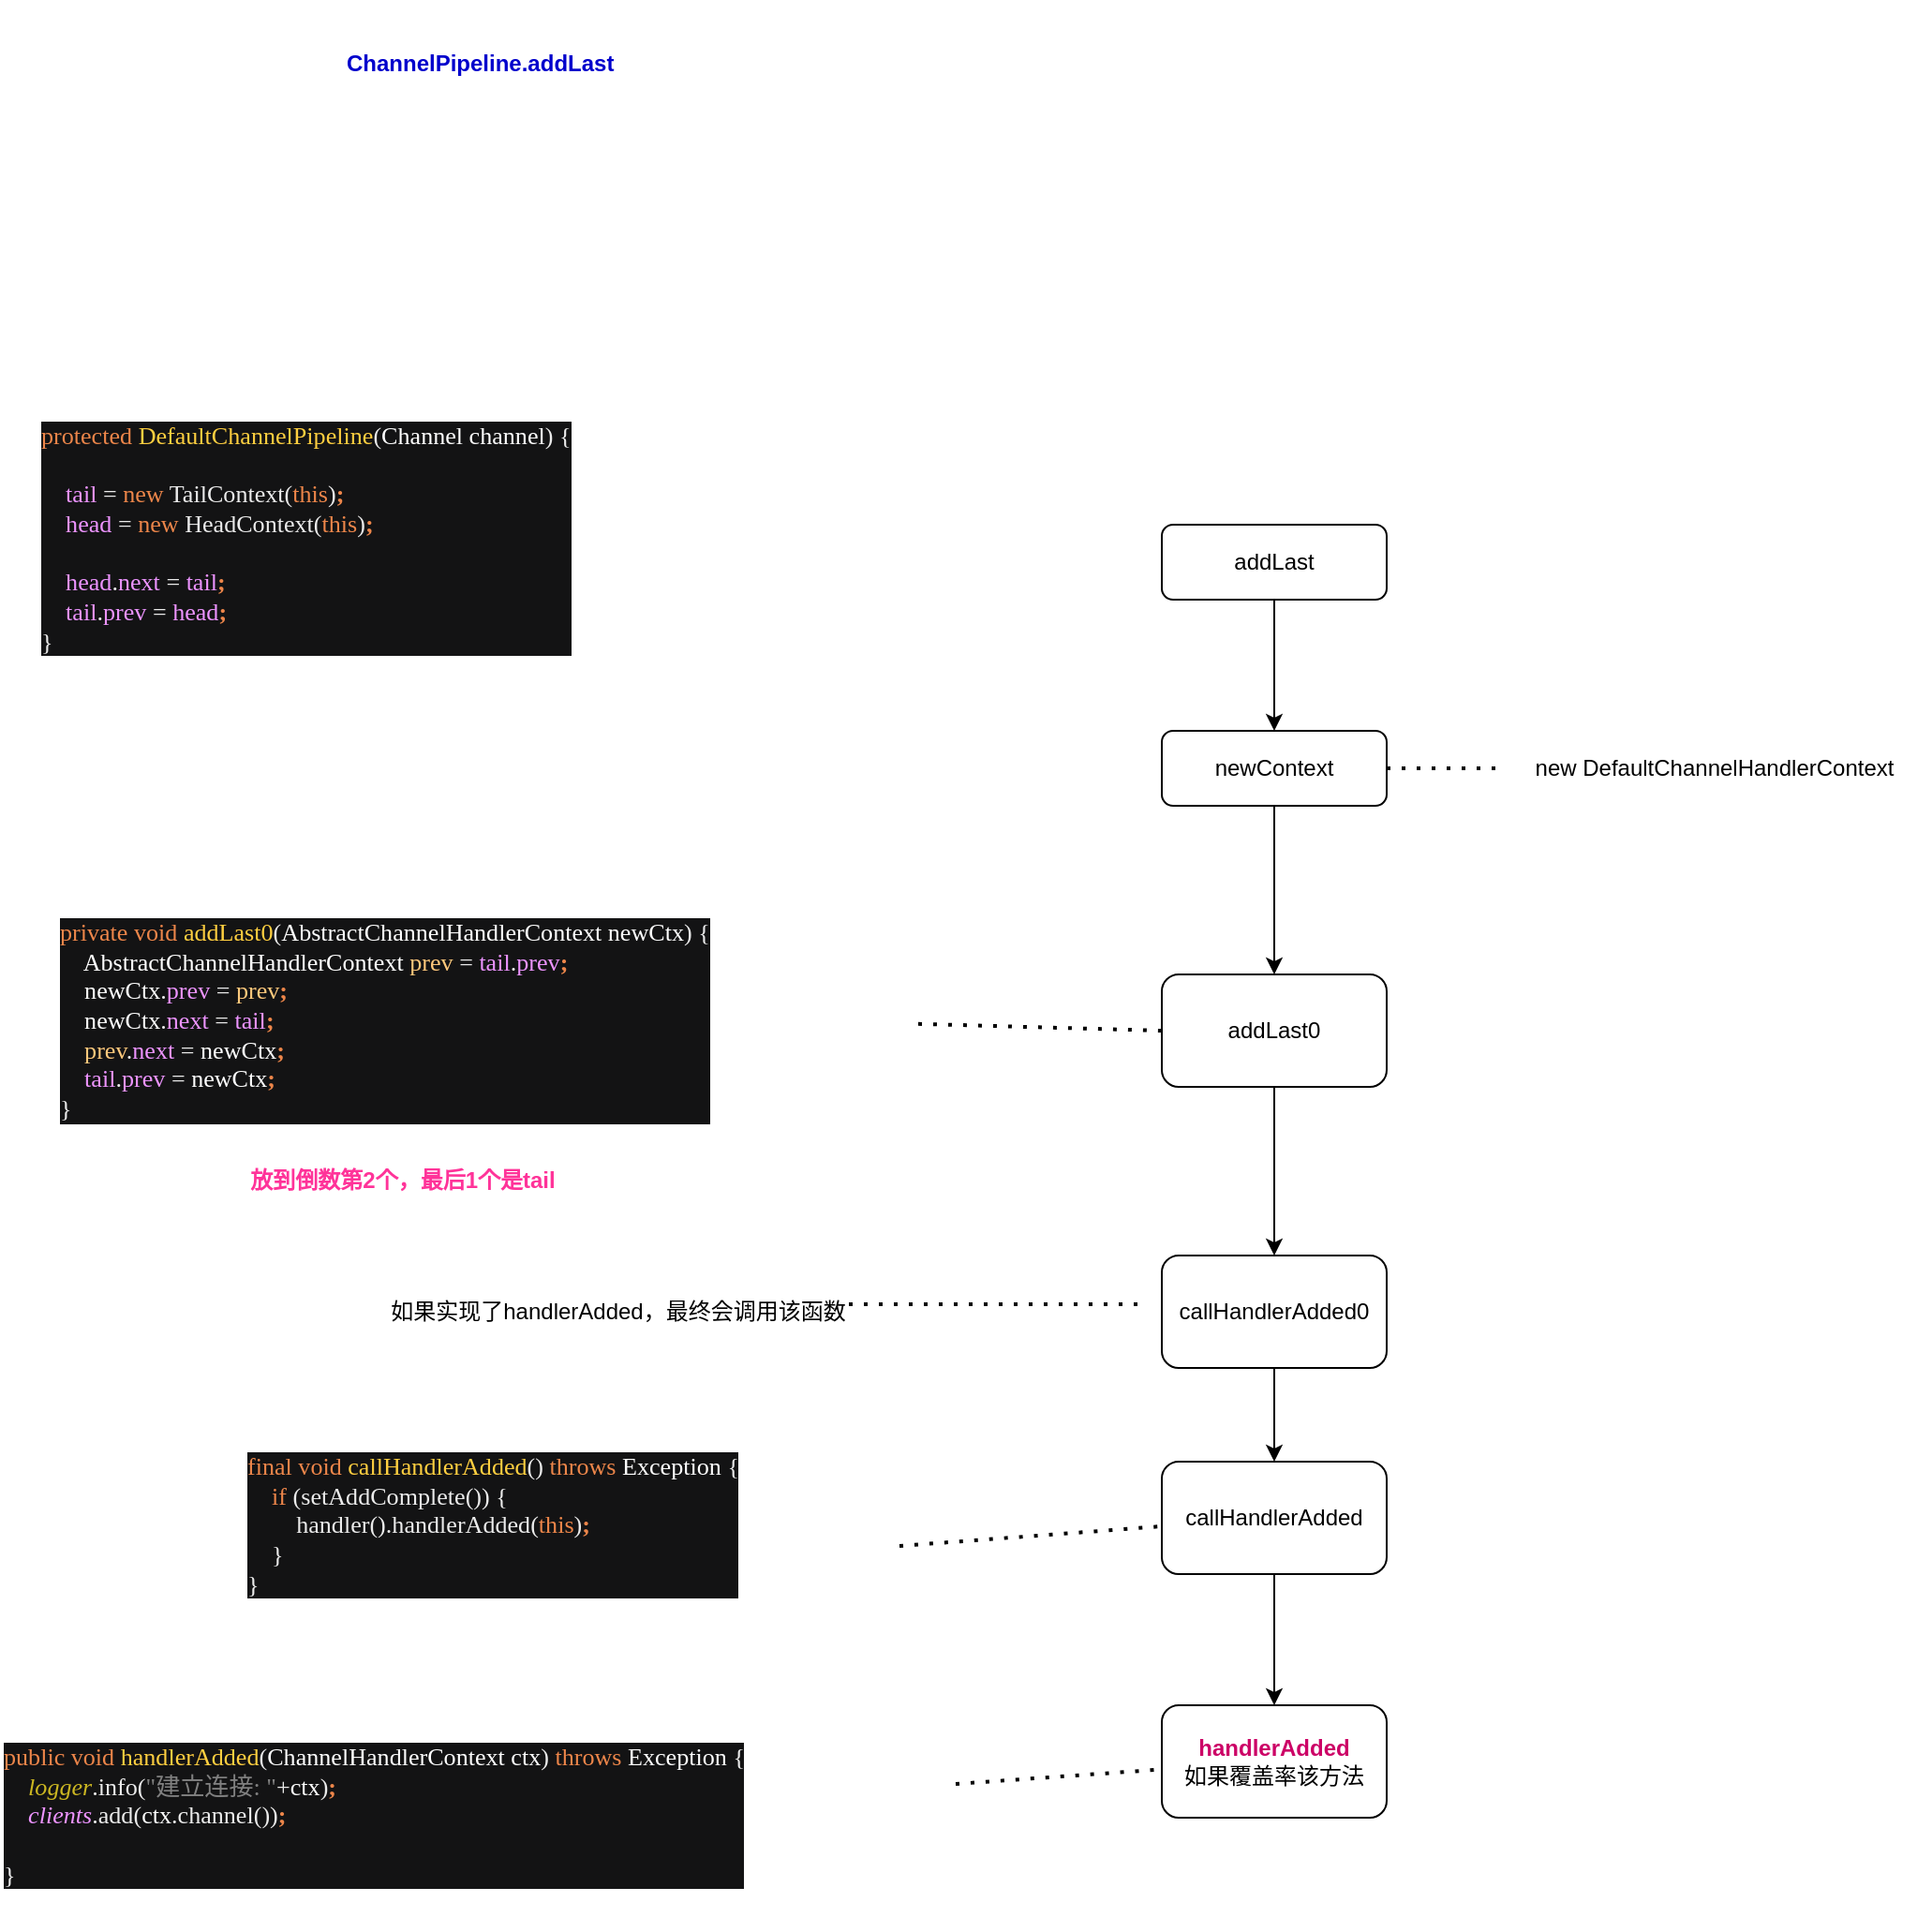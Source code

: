 <mxfile version="14.4.3" type="device" pages="3"><diagram id="C5RBs43oDa-KdzZeNtuy" name="ChannelPipeline.addLast"><mxGraphModel dx="2249" dy="1991" grid="1" gridSize="10" guides="1" tooltips="1" connect="1" arrows="1" fold="1" page="1" pageScale="1" pageWidth="827" pageHeight="1169" math="0" shadow="0"><root><mxCell id="WIyWlLk6GJQsqaUBKTNV-0"/><mxCell id="WIyWlLk6GJQsqaUBKTNV-1" parent="WIyWlLk6GJQsqaUBKTNV-0"/><mxCell id="WIyWlLk6GJQsqaUBKTNV-3" value="addLast" style="rounded=1;whiteSpace=wrap;html=1;fontSize=12;glass=0;strokeWidth=1;shadow=0;" parent="WIyWlLk6GJQsqaUBKTNV-1" vertex="1"><mxGeometry x="160" y="110" width="120" height="40" as="geometry"/></mxCell><mxCell id="vpoCqHFzYyOBt0QNi4qH-0" value="newContext" style="rounded=1;whiteSpace=wrap;html=1;fontSize=12;glass=0;strokeWidth=1;shadow=0;" vertex="1" parent="WIyWlLk6GJQsqaUBKTNV-1"><mxGeometry x="160" y="220" width="120" height="40" as="geometry"/></mxCell><mxCell id="vpoCqHFzYyOBt0QNi4qH-1" value="new DefaultChannelHandlerContext" style="text;html=1;strokeColor=none;fillColor=none;align=center;verticalAlign=middle;whiteSpace=wrap;rounded=0;" vertex="1" parent="WIyWlLk6GJQsqaUBKTNV-1"><mxGeometry x="340" y="235" width="230" height="10" as="geometry"/></mxCell><mxCell id="vpoCqHFzYyOBt0QNi4qH-2" value="" style="endArrow=none;dashed=1;html=1;dashPattern=1 3;strokeWidth=2;exitX=1;exitY=0.5;exitDx=0;exitDy=0;" edge="1" parent="WIyWlLk6GJQsqaUBKTNV-1" source="vpoCqHFzYyOBt0QNi4qH-0" target="vpoCqHFzYyOBt0QNi4qH-1"><mxGeometry width="50" height="50" relative="1" as="geometry"><mxPoint x="390" y="430" as="sourcePoint"/><mxPoint x="440" y="380" as="targetPoint"/></mxGeometry></mxCell><mxCell id="vpoCqHFzYyOBt0QNi4qH-3" value="" style="endArrow=classic;html=1;exitX=0.5;exitY=1;exitDx=0;exitDy=0;" edge="1" parent="WIyWlLk6GJQsqaUBKTNV-1" source="WIyWlLk6GJQsqaUBKTNV-3" target="vpoCqHFzYyOBt0QNi4qH-0"><mxGeometry width="50" height="50" relative="1" as="geometry"><mxPoint x="390" y="430" as="sourcePoint"/><mxPoint x="440" y="380" as="targetPoint"/></mxGeometry></mxCell><mxCell id="vpoCqHFzYyOBt0QNi4qH-4" value="addLast0" style="rounded=1;whiteSpace=wrap;html=1;" vertex="1" parent="WIyWlLk6GJQsqaUBKTNV-1"><mxGeometry x="160" y="350" width="120" height="60" as="geometry"/></mxCell><mxCell id="vpoCqHFzYyOBt0QNi4qH-5" value="" style="endArrow=classic;html=1;exitX=0.5;exitY=1;exitDx=0;exitDy=0;" edge="1" parent="WIyWlLk6GJQsqaUBKTNV-1" source="vpoCqHFzYyOBt0QNi4qH-0" target="vpoCqHFzYyOBt0QNi4qH-4"><mxGeometry width="50" height="50" relative="1" as="geometry"><mxPoint x="390" y="430" as="sourcePoint"/><mxPoint x="440" y="380" as="targetPoint"/></mxGeometry></mxCell><mxCell id="vpoCqHFzYyOBt0QNi4qH-6" value="&lt;pre style=&quot;background-color: #131314 ; color: #ebebeb ; font-family: &amp;quot;consolas&amp;quot; ; font-size: 9.8pt&quot;&gt;&lt;span style=&quot;color: #ed864a&quot;&gt;private void &lt;/span&gt;&lt;span style=&quot;color: #ffcf40&quot;&gt;addLast0&lt;/span&gt;(&lt;span style=&quot;color: #ffffff&quot;&gt;AbstractChannelHandlerContext newCtx&lt;/span&gt;) {&lt;br&gt;    &lt;span style=&quot;color: #ffffff&quot;&gt;AbstractChannelHandlerContext &lt;/span&gt;&lt;span style=&quot;color: #ffc97c&quot;&gt;prev &lt;/span&gt;= &lt;span style=&quot;color: #ed94ff&quot;&gt;tail&lt;/span&gt;.&lt;span style=&quot;color: #ed94ff&quot;&gt;prev&lt;/span&gt;&lt;span style=&quot;color: #ed864a ; font-weight: bold&quot;&gt;;&lt;br&gt;&lt;/span&gt;&lt;span style=&quot;color: #ed864a ; font-weight: bold&quot;&gt;    &lt;/span&gt;&lt;span style=&quot;color: #ffffff&quot;&gt;newCtx&lt;/span&gt;.&lt;span style=&quot;color: #ed94ff&quot;&gt;prev &lt;/span&gt;= &lt;span style=&quot;color: #ffc97c&quot;&gt;prev&lt;/span&gt;&lt;span style=&quot;color: #ed864a ; font-weight: bold&quot;&gt;;&lt;br&gt;&lt;/span&gt;&lt;span style=&quot;color: #ed864a ; font-weight: bold&quot;&gt;    &lt;/span&gt;&lt;span style=&quot;color: #ffffff&quot;&gt;newCtx&lt;/span&gt;.&lt;span style=&quot;color: #ed94ff&quot;&gt;next &lt;/span&gt;= &lt;span style=&quot;color: #ed94ff&quot;&gt;tail&lt;/span&gt;&lt;span style=&quot;color: #ed864a ; font-weight: bold&quot;&gt;;&lt;br&gt;&lt;/span&gt;&lt;span style=&quot;color: #ed864a ; font-weight: bold&quot;&gt;    &lt;/span&gt;&lt;span style=&quot;color: #ffc97c&quot;&gt;prev&lt;/span&gt;.&lt;span style=&quot;color: #ed94ff&quot;&gt;next &lt;/span&gt;= &lt;span style=&quot;color: #ffffff&quot;&gt;newCtx&lt;/span&gt;&lt;span style=&quot;color: #ed864a ; font-weight: bold&quot;&gt;;&lt;br&gt;&lt;/span&gt;&lt;span style=&quot;color: #ed864a ; font-weight: bold&quot;&gt;    &lt;/span&gt;&lt;span style=&quot;color: #ed94ff&quot;&gt;tail&lt;/span&gt;.&lt;span style=&quot;color: #ed94ff&quot;&gt;prev &lt;/span&gt;= &lt;span style=&quot;color: #ffffff&quot;&gt;newCtx&lt;/span&gt;&lt;span style=&quot;color: #ed864a ; font-weight: bold&quot;&gt;;&lt;br&gt;&lt;/span&gt;}&lt;/pre&gt;" style="text;whiteSpace=wrap;html=1;" vertex="1" parent="WIyWlLk6GJQsqaUBKTNV-1"><mxGeometry x="-430" y="300" width="460" height="140" as="geometry"/></mxCell><mxCell id="vpoCqHFzYyOBt0QNi4qH-7" value="" style="endArrow=none;dashed=1;html=1;dashPattern=1 3;strokeWidth=2;" edge="1" parent="WIyWlLk6GJQsqaUBKTNV-1" source="vpoCqHFzYyOBt0QNi4qH-6"><mxGeometry width="50" height="50" relative="1" as="geometry"><mxPoint x="150" y="430" as="sourcePoint"/><mxPoint x="160" y="380" as="targetPoint"/></mxGeometry></mxCell><mxCell id="vpoCqHFzYyOBt0QNi4qH-10" value="&lt;b&gt;&lt;font color=&quot;#ff3399&quot;&gt;放到倒数第2个，最后1个是tail&lt;/font&gt;&lt;/b&gt;" style="text;html=1;strokeColor=none;fillColor=none;align=center;verticalAlign=middle;whiteSpace=wrap;rounded=0;" vertex="1" parent="WIyWlLk6GJQsqaUBKTNV-1"><mxGeometry x="-420" y="440" width="350" height="40" as="geometry"/></mxCell><mxCell id="vpoCqHFzYyOBt0QNi4qH-11" value="&lt;pre style=&quot;background-color: #131314 ; color: #ebebeb ; font-family: &amp;#34;consolas&amp;#34; ; font-size: 9.8pt&quot;&gt;&lt;span style=&quot;color: #ed864a&quot;&gt;protected &lt;/span&gt;&lt;span style=&quot;color: #ffcf40&quot;&gt;DefaultChannelPipeline&lt;/span&gt;(&lt;span style=&quot;color: #ffffff&quot;&gt;Channel channel&lt;/span&gt;) {&lt;br&gt;    &lt;span style=&quot;color: #ed864a ; font-weight: bold&quot;&gt;&lt;br&gt;&lt;/span&gt;&lt;span style=&quot;color: #ed864a ; font-weight: bold&quot;&gt;    &lt;/span&gt;&lt;span style=&quot;color: #ed94ff&quot;&gt;tail &lt;/span&gt;= &lt;span style=&quot;color: #ed864a&quot;&gt;new &lt;/span&gt;TailContext(&lt;span style=&quot;color: #ed864a&quot;&gt;this&lt;/span&gt;)&lt;span style=&quot;color: #ed864a ; font-weight: bold&quot;&gt;;&lt;br&gt;&lt;/span&gt;&lt;span style=&quot;color: #ed864a ; font-weight: bold&quot;&gt;    &lt;/span&gt;&lt;span style=&quot;color: #ed94ff&quot;&gt;head &lt;/span&gt;= &lt;span style=&quot;color: #ed864a&quot;&gt;new &lt;/span&gt;HeadContext(&lt;span style=&quot;color: #ed864a&quot;&gt;this&lt;/span&gt;)&lt;span style=&quot;color: #ed864a ; font-weight: bold&quot;&gt;;&lt;br&gt;&lt;/span&gt;&lt;span style=&quot;color: #ed864a ; font-weight: bold&quot;&gt;&lt;br&gt;&lt;/span&gt;&lt;span style=&quot;color: #ed864a ; font-weight: bold&quot;&gt;    &lt;/span&gt;&lt;span style=&quot;color: #ed94ff&quot;&gt;head&lt;/span&gt;.&lt;span style=&quot;color: #ed94ff&quot;&gt;next &lt;/span&gt;= &lt;span style=&quot;color: #ed94ff&quot;&gt;tail&lt;/span&gt;&lt;span style=&quot;color: #ed864a ; font-weight: bold&quot;&gt;;&lt;br&gt;&lt;/span&gt;&lt;span style=&quot;color: #ed864a ; font-weight: bold&quot;&gt;    &lt;/span&gt;&lt;span style=&quot;color: #ed94ff&quot;&gt;tail&lt;/span&gt;.&lt;span style=&quot;color: #ed94ff&quot;&gt;prev &lt;/span&gt;= &lt;span style=&quot;color: #ed94ff&quot;&gt;head&lt;/span&gt;&lt;span style=&quot;color: #ed864a ; font-weight: bold&quot;&gt;;&lt;br&gt;&lt;/span&gt;}&lt;/pre&gt;" style="text;whiteSpace=wrap;html=1;" vertex="1" parent="WIyWlLk6GJQsqaUBKTNV-1"><mxGeometry x="-440" y="35" width="490" height="200" as="geometry"/></mxCell><mxCell id="vpoCqHFzYyOBt0QNi4qH-13" value="callHandlerAdded0" style="rounded=1;whiteSpace=wrap;html=1;" vertex="1" parent="WIyWlLk6GJQsqaUBKTNV-1"><mxGeometry x="160" y="500" width="120" height="60" as="geometry"/></mxCell><mxCell id="vpoCqHFzYyOBt0QNi4qH-14" value="" style="endArrow=classic;html=1;exitX=0.5;exitY=1;exitDx=0;exitDy=0;" edge="1" parent="WIyWlLk6GJQsqaUBKTNV-1" source="vpoCqHFzYyOBt0QNi4qH-4" target="vpoCqHFzYyOBt0QNi4qH-13"><mxGeometry width="50" height="50" relative="1" as="geometry"><mxPoint x="60" y="380" as="sourcePoint"/><mxPoint x="110" y="330" as="targetPoint"/></mxGeometry></mxCell><mxCell id="vpoCqHFzYyOBt0QNi4qH-15" value="callHandlerAdded" style="rounded=1;whiteSpace=wrap;html=1;" vertex="1" parent="WIyWlLk6GJQsqaUBKTNV-1"><mxGeometry x="160" y="610" width="120" height="60" as="geometry"/></mxCell><mxCell id="vpoCqHFzYyOBt0QNi4qH-16" value="" style="endArrow=classic;html=1;exitX=0.5;exitY=1;exitDx=0;exitDy=0;" edge="1" parent="WIyWlLk6GJQsqaUBKTNV-1" source="vpoCqHFzYyOBt0QNi4qH-13" target="vpoCqHFzYyOBt0QNi4qH-15"><mxGeometry width="50" height="50" relative="1" as="geometry"><mxPoint x="60" y="480" as="sourcePoint"/><mxPoint x="110" y="430" as="targetPoint"/></mxGeometry></mxCell><mxCell id="vpoCqHFzYyOBt0QNi4qH-19" value="如果实现了handlerAdded，最终会调用该函数" style="text;html=1;strokeColor=none;fillColor=none;align=center;verticalAlign=middle;whiteSpace=wrap;rounded=0;" vertex="1" parent="WIyWlLk6GJQsqaUBKTNV-1"><mxGeometry x="-280" y="525" width="300" height="10" as="geometry"/></mxCell><mxCell id="vpoCqHFzYyOBt0QNi4qH-20" value="" style="endArrow=none;dashed=1;html=1;dashPattern=1 3;strokeWidth=2;exitX=0.91;exitY=0.1;exitDx=0;exitDy=0;exitPerimeter=0;" edge="1" parent="WIyWlLk6GJQsqaUBKTNV-1" source="vpoCqHFzYyOBt0QNi4qH-19"><mxGeometry width="50" height="50" relative="1" as="geometry"><mxPoint x="60" y="460" as="sourcePoint"/><mxPoint x="150" y="526" as="targetPoint"/></mxGeometry></mxCell><mxCell id="vpoCqHFzYyOBt0QNi4qH-21" value="&lt;pre style=&quot;background-color: #131314 ; color: #ebebeb ; font-family: &amp;#34;consolas&amp;#34; ; font-size: 9.8pt&quot;&gt;&lt;span style=&quot;color: #ed864a&quot;&gt;final void &lt;/span&gt;&lt;span style=&quot;color: #ffcf40&quot;&gt;callHandlerAdded&lt;/span&gt;() &lt;span style=&quot;color: #ed864a&quot;&gt;throws &lt;/span&gt;&lt;span style=&quot;color: #ffffff&quot;&gt;Exception &lt;/span&gt;{&lt;span style=&quot;color: #808080&quot;&gt;&lt;br&gt;&lt;/span&gt;&lt;span style=&quot;color: #808080&quot;&gt;    &lt;/span&gt;&lt;span style=&quot;color: #ed864a&quot;&gt;if &lt;/span&gt;(setAddComplete()) {&lt;br&gt;        handler().handlerAdded(&lt;span style=&quot;color: #ed864a&quot;&gt;this&lt;/span&gt;)&lt;span style=&quot;color: #ed864a ; font-weight: bold&quot;&gt;;&lt;br&gt;&lt;/span&gt;&lt;span style=&quot;color: #ed864a ; font-weight: bold&quot;&gt;    &lt;/span&gt;}&lt;br&gt;}&lt;/pre&gt;" style="text;whiteSpace=wrap;html=1;" vertex="1" parent="WIyWlLk6GJQsqaUBKTNV-1"><mxGeometry x="-330" y="585" width="350" height="140" as="geometry"/></mxCell><mxCell id="vpoCqHFzYyOBt0QNi4qH-22" value="" style="endArrow=none;dashed=1;html=1;dashPattern=1 3;strokeWidth=2;exitX=1;exitY=0.5;exitDx=0;exitDy=0;" edge="1" parent="WIyWlLk6GJQsqaUBKTNV-1" source="vpoCqHFzYyOBt0QNi4qH-21" target="vpoCqHFzYyOBt0QNi4qH-15"><mxGeometry width="50" height="50" relative="1" as="geometry"><mxPoint x="60" y="560" as="sourcePoint"/><mxPoint x="110" y="510" as="targetPoint"/></mxGeometry></mxCell><mxCell id="vpoCqHFzYyOBt0QNi4qH-23" value="&lt;div&gt;&lt;b&gt;&lt;font color=&quot;#cc0066&quot;&gt;handlerAdded&lt;/font&gt;&lt;/b&gt;&lt;br&gt;&lt;/div&gt;&lt;div&gt;如果覆盖率该方法&lt;/div&gt;" style="rounded=1;whiteSpace=wrap;html=1;" vertex="1" parent="WIyWlLk6GJQsqaUBKTNV-1"><mxGeometry x="160" y="740" width="120" height="60" as="geometry"/></mxCell><mxCell id="vpoCqHFzYyOBt0QNi4qH-24" value="" style="endArrow=classic;html=1;exitX=0.5;exitY=1;exitDx=0;exitDy=0;" edge="1" parent="WIyWlLk6GJQsqaUBKTNV-1" source="vpoCqHFzYyOBt0QNi4qH-15" target="vpoCqHFzYyOBt0QNi4qH-23"><mxGeometry width="50" height="50" relative="1" as="geometry"><mxPoint x="60" y="550" as="sourcePoint"/><mxPoint x="110" y="500" as="targetPoint"/></mxGeometry></mxCell><mxCell id="vpoCqHFzYyOBt0QNi4qH-25" value="&lt;pre style=&quot;background-color: #131314 ; color: #ebebeb ; font-family: &amp;#34;consolas&amp;#34; ; font-size: 9.8pt&quot;&gt;&lt;span style=&quot;color: #ed864a&quot;&gt;public void &lt;/span&gt;&lt;span style=&quot;color: #ffcf40&quot;&gt;handlerAdded&lt;/span&gt;(&lt;span style=&quot;color: #ffffff&quot;&gt;ChannelHandlerContext ctx&lt;/span&gt;) &lt;span style=&quot;color: #ed864a&quot;&gt;throws &lt;/span&gt;&lt;span style=&quot;color: #ffffff&quot;&gt;Exception &lt;/span&gt;{&lt;br&gt;    &lt;span style=&quot;color: #ccb722 ; font-style: italic&quot;&gt;logger&lt;/span&gt;.info(&lt;span style=&quot;color: #808080&quot;&gt;&quot;&lt;/span&gt;&lt;span style=&quot;color: #808080 ; font-family: &amp;#34;arial unicode ms&amp;#34;&quot;&gt;建立连接&lt;/span&gt;&lt;span style=&quot;color: #808080&quot;&gt;: &quot;&lt;/span&gt;+&lt;span style=&quot;color: #ffffff&quot;&gt;ctx&lt;/span&gt;)&lt;span style=&quot;color: #ed864a ; font-weight: bold&quot;&gt;;&lt;br&gt;&lt;/span&gt;&lt;span style=&quot;color: #ed864a ; font-weight: bold&quot;&gt;    &lt;/span&gt;&lt;span style=&quot;color: #ed94ff ; font-style: italic&quot;&gt;clients&lt;/span&gt;.add(&lt;span style=&quot;color: #ffffff&quot;&gt;ctx&lt;/span&gt;.channel())&lt;span style=&quot;color: #ed864a ; font-weight: bold&quot;&gt;;&lt;/span&gt;&lt;span style=&quot;color: #ed864a ; font-weight: bold&quot;&gt;&lt;br&gt;&lt;/span&gt;&lt;span style=&quot;color: #ed864a ; font-weight: bold&quot;&gt;&lt;br&gt;&lt;/span&gt;}&lt;/pre&gt;" style="text;whiteSpace=wrap;html=1;" vertex="1" parent="WIyWlLk6GJQsqaUBKTNV-1"><mxGeometry x="-460" y="740" width="510" height="120" as="geometry"/></mxCell><mxCell id="vpoCqHFzYyOBt0QNi4qH-26" value="" style="endArrow=none;dashed=1;html=1;dashPattern=1 3;strokeWidth=2;" edge="1" parent="WIyWlLk6GJQsqaUBKTNV-1" source="vpoCqHFzYyOBt0QNi4qH-25" target="vpoCqHFzYyOBt0QNi4qH-23"><mxGeometry width="50" height="50" relative="1" as="geometry"><mxPoint x="60" y="750" as="sourcePoint"/><mxPoint x="110" y="700" as="targetPoint"/></mxGeometry></mxCell><mxCell id="lqnV_jAKd_Eu4BDCtmCD-0" value="&lt;h1&gt;&lt;font color=&quot;#0000cc&quot;&gt;&lt;span style=&quot;font-size: 12px&quot;&gt;ChannelPipeline.addLast&lt;/span&gt;&lt;br&gt;&lt;/font&gt;&lt;/h1&gt;&lt;p&gt;&lt;br&gt;&lt;/p&gt;" style="text;html=1;strokeColor=none;fillColor=none;spacing=5;spacingTop=-20;whiteSpace=wrap;overflow=hidden;rounded=0;" vertex="1" parent="WIyWlLk6GJQsqaUBKTNV-1"><mxGeometry x="-280" y="-160" width="190" height="50" as="geometry"/></mxCell></root></mxGraphModel></diagram><diagram id="6NzoD5ajT9s_8xfwR41D" name="初始化DefaultChannelPipeline"><mxGraphModel dx="2249" dy="822" grid="1" gridSize="10" guides="1" tooltips="1" connect="1" arrows="1" fold="1" page="1" pageScale="1" pageWidth="827" pageHeight="1169" math="0" shadow="0"><root><mxCell id="LTBo_agB4TnFtYoa6knl-0"/><mxCell id="LTBo_agB4TnFtYoa6knl-1" parent="LTBo_agB4TnFtYoa6knl-0"/><mxCell id="kbPdmUgadNhN1YX2V1B9-0" value="&lt;h1&gt;初始化ChannelPipeline&lt;/h1&gt;" style="text;html=1;strokeColor=none;fillColor=none;spacing=5;spacingTop=-20;whiteSpace=wrap;overflow=hidden;rounded=0;" vertex="1" parent="LTBo_agB4TnFtYoa6knl-1"><mxGeometry x="114" y="160" width="300" height="50" as="geometry"/></mxCell><mxCell id="kbPdmUgadNhN1YX2V1B9-1" value="&lt;pre style=&quot;background-color: #131314 ; color: #ebebeb ; font-family: &amp;quot;consolas&amp;quot; ; font-size: 9.8pt&quot;&gt;&lt;span style=&quot;color: #ed864a&quot;&gt;public &lt;/span&gt;&lt;span style=&quot;color: #ffcf40&quot;&gt;NioServerSocketChannel&lt;/span&gt;() {&lt;br&gt;    &lt;span style=&quot;color: #ed864a&quot;&gt;this&lt;/span&gt;(&lt;span style=&quot;font-style: italic&quot;&gt;newSocket&lt;/span&gt;(&lt;span style=&quot;color: #ccb722 ; font-style: italic&quot;&gt;DEFAULT_SELECTOR_PROVIDER&lt;/span&gt;))&lt;span style=&quot;color: #ed864a ; font-weight: bold&quot;&gt;;&lt;br&gt;&lt;/span&gt;}&lt;/pre&gt;" style="text;whiteSpace=wrap;html=1;" vertex="1" parent="LTBo_agB4TnFtYoa6knl-1"><mxGeometry x="120" y="230" width="360" height="80" as="geometry"/></mxCell><mxCell id="kbPdmUgadNhN1YX2V1B9-3" value="ServerSocketChannel初始化" style="text;html=1;strokeColor=none;fillColor=none;align=center;verticalAlign=middle;whiteSpace=wrap;rounded=0;" vertex="1" parent="LTBo_agB4TnFtYoa6knl-1"><mxGeometry x="-150" y="260" width="180" height="30" as="geometry"/></mxCell><mxCell id="kbPdmUgadNhN1YX2V1B9-4" value="" style="endArrow=none;dashed=1;html=1;dashPattern=1 3;strokeWidth=2;entryX=-0.011;entryY=0.4;entryDx=0;entryDy=0;entryPerimeter=0;" edge="1" parent="LTBo_agB4TnFtYoa6knl-1" source="kbPdmUgadNhN1YX2V1B9-3" target="kbPdmUgadNhN1YX2V1B9-1"><mxGeometry width="50" height="50" relative="1" as="geometry"><mxPoint x="390" y="440" as="sourcePoint"/><mxPoint x="440" y="390" as="targetPoint"/></mxGeometry></mxCell><mxCell id="kbPdmUgadNhN1YX2V1B9-5" value="&lt;pre style=&quot;background-color: #131314 ; color: #ebebeb ; font-family: &amp;quot;consolas&amp;quot; ; font-size: 9.8pt&quot;&gt;&lt;span style=&quot;color: #ed864a&quot;&gt;public &lt;/span&gt;&lt;span style=&quot;color: #ffcf40&quot;&gt;NioServerSocketChannel&lt;/span&gt;(&lt;span style=&quot;color: #ffffff&quot;&gt;ServerSocketChannel channel&lt;/span&gt;) {&lt;br&gt;    &lt;span style=&quot;color: #ed864a&quot;&gt;super&lt;/span&gt;(&lt;span style=&quot;color: #ed864a&quot;&gt;null&lt;/span&gt;&lt;span style=&quot;color: #ed864a ; font-weight: bold&quot;&gt;, &lt;/span&gt;&lt;span style=&quot;color: #ffffff&quot;&gt;channel&lt;/span&gt;&lt;span style=&quot;color: #ed864a ; font-weight: bold&quot;&gt;, &lt;/span&gt;&lt;span style=&quot;color: #ffffff&quot;&gt;SelectionKey&lt;/span&gt;.&lt;span style=&quot;color: #ccb722 ; font-style: italic&quot;&gt;OP_ACCEPT&lt;/span&gt;)&lt;span style=&quot;color: #ed864a ; font-weight: bold&quot;&gt;;&lt;br&gt;&lt;/span&gt;&lt;span style=&quot;color: #ed864a ; font-weight: bold&quot;&gt;    &lt;/span&gt;&lt;span style=&quot;color: #ed94ff&quot;&gt;config &lt;/span&gt;= &lt;span style=&quot;color: #ed864a&quot;&gt;new &lt;/span&gt;NioServerSocketChannelConfig(&lt;span style=&quot;color: #ed864a&quot;&gt;this&lt;/span&gt;&lt;span style=&quot;color: #ed864a ; font-weight: bold&quot;&gt;, &lt;/span&gt;javaChannel().socket())&lt;span style=&quot;color: #ed864a ; font-weight: bold&quot;&gt;;&lt;br&gt;&lt;/span&gt;}&lt;/pre&gt;" style="text;whiteSpace=wrap;html=1;" vertex="1" parent="LTBo_agB4TnFtYoa6knl-1"><mxGeometry x="260" y="330" width="550" height="100" as="geometry"/></mxCell><mxCell id="kbPdmUgadNhN1YX2V1B9-6" value="" style="endArrow=classic;html=1;" edge="1" parent="LTBo_agB4TnFtYoa6knl-1" source="kbPdmUgadNhN1YX2V1B9-1" target="kbPdmUgadNhN1YX2V1B9-5"><mxGeometry width="50" height="50" relative="1" as="geometry"><mxPoint x="460" y="440" as="sourcePoint"/><mxPoint x="510" y="390" as="targetPoint"/></mxGeometry></mxCell><mxCell id="kbPdmUgadNhN1YX2V1B9-7" value="&lt;pre style=&quot;background-color: #131314 ; color: #ebebeb ; font-family: &amp;#34;consolas&amp;#34; ; font-size: 9.8pt&quot;&gt;&lt;span style=&quot;color: #ed864a&quot;&gt;protected &lt;/span&gt;&lt;span style=&quot;color: #ffcf40&quot;&gt;AbstractNioChannel&lt;/span&gt;(&lt;span style=&quot;color: #ffffff&quot;&gt;Channel parent&lt;/span&gt;&lt;span style=&quot;color: #ed864a ; font-weight: bold&quot;&gt;, &lt;/span&gt;&lt;span style=&quot;color: #ffffff&quot;&gt;SelectableChannel ch&lt;/span&gt;&lt;span style=&quot;color: #ed864a ; font-weight: bold&quot;&gt;, &lt;/span&gt;&lt;span style=&quot;color: #ed864a&quot;&gt;int &lt;/span&gt;&lt;span style=&quot;color: #ffffff&quot;&gt;readInterestOp&lt;/span&gt;) {&lt;br&gt;    &lt;span style=&quot;color: #ed864a&quot;&gt;super&lt;/span&gt;(&lt;span style=&quot;color: #ffffff&quot;&gt;parent&lt;/span&gt;)&lt;span style=&quot;color: #ed864a ; font-weight: bold&quot;&gt;; // 调用父类构造函数&lt;br&gt;&lt;/span&gt;&lt;span style=&quot;color: #ed864a ; font-weight: bold&quot;&gt;    &lt;/span&gt;&lt;span style=&quot;color: #ed864a&quot;&gt;this&lt;/span&gt;.&lt;span style=&quot;color: #ed94ff&quot;&gt;ch &lt;/span&gt;= &lt;span style=&quot;color: #ffffff&quot;&gt;ch&lt;/span&gt;&lt;span style=&quot;color: #ed864a ; font-weight: bold&quot;&gt;;&lt;br&gt;&lt;/span&gt;&lt;span style=&quot;color: #ed864a ; font-weight: bold&quot;&gt;    &lt;/span&gt;&lt;span style=&quot;color: #ed864a&quot;&gt;this&lt;/span&gt;.&lt;span style=&quot;color: #ed94ff&quot;&gt;readInterestOp &lt;/span&gt;= &lt;span style=&quot;color: #ffffff&quot;&gt;readInterestOp&lt;/span&gt;&lt;span style=&quot;color: #ed864a ; font-weight: bold&quot;&gt;;&lt;br&gt;&lt;/span&gt;&lt;span style=&quot;color: #ed864a ; font-weight: bold&quot;&gt;    &lt;/span&gt;&lt;span style=&quot;color: #ed864a&quot;&gt;try &lt;/span&gt;{&lt;br&gt;        &lt;span style=&quot;color: #ffffff&quot;&gt;ch&lt;/span&gt;.configureBlocking(&lt;span style=&quot;color: #ed864a&quot;&gt;false&lt;/span&gt;)&lt;span style=&quot;color: #ed864a ; font-weight: bold&quot;&gt;; &lt;/span&gt;&lt;span style=&quot;color: #808080&quot;&gt;// &lt;/span&gt;&lt;span style=&quot;color: #808080 ; font-family: &amp;#34;arial unicode ms&amp;#34;&quot;&gt;非阻塞  &lt;/span&gt;&lt;/pre&gt;" style="text;whiteSpace=wrap;html=1;" vertex="1" parent="LTBo_agB4TnFtYoa6knl-1"><mxGeometry x="-160" y="455" width="550" height="130" as="geometry"/></mxCell><mxCell id="kbPdmUgadNhN1YX2V1B9-8" value="" style="endArrow=classic;html=1;" edge="1" parent="LTBo_agB4TnFtYoa6knl-1" source="kbPdmUgadNhN1YX2V1B9-5" target="kbPdmUgadNhN1YX2V1B9-7"><mxGeometry width="50" height="50" relative="1" as="geometry"><mxPoint x="480" y="640" as="sourcePoint"/><mxPoint x="530" y="590" as="targetPoint"/></mxGeometry></mxCell><mxCell id="kbPdmUgadNhN1YX2V1B9-9" value="&lt;pre style=&quot;background-color: #131314 ; color: #ebebeb ; font-family: &amp;quot;consolas&amp;quot; ; font-size: 9.8pt&quot;&gt;&lt;span style=&quot;color: #ed864a&quot;&gt;protected &lt;/span&gt;&lt;span style=&quot;color: #ffcf40&quot;&gt;AbstractChannel&lt;/span&gt;(&lt;span style=&quot;color: #ffffff&quot;&gt;Channel parent&lt;/span&gt;) {&lt;br&gt;    &lt;span style=&quot;color: #ed864a&quot;&gt;this&lt;/span&gt;.&lt;span style=&quot;color: #ed94ff&quot;&gt;parent &lt;/span&gt;= &lt;span style=&quot;color: #ffffff&quot;&gt;parent&lt;/span&gt;&lt;span style=&quot;color: #ed864a ; font-weight: bold&quot;&gt;;&lt;br&gt;&lt;/span&gt;&lt;span style=&quot;color: #ed864a ; font-weight: bold&quot;&gt;    &lt;/span&gt;&lt;span style=&quot;color: #ed94ff&quot;&gt;id &lt;/span&gt;= newId()&lt;span style=&quot;color: #ed864a ; font-weight: bold&quot;&gt;;&lt;br&gt;&lt;/span&gt;&lt;span style=&quot;color: #ed864a ; font-weight: bold&quot;&gt;    &lt;/span&gt;&lt;span style=&quot;color: #ed94ff&quot;&gt;unsafe &lt;/span&gt;= newUnsafe()&lt;span style=&quot;color: #ed864a ; font-weight: bold&quot;&gt;; &lt;/span&gt;&lt;span style=&quot;color: #808080&quot;&gt;// NioMessageUnsafe&lt;br&gt;&lt;/span&gt;&lt;span style=&quot;color: #808080&quot;&gt;    &lt;/span&gt;&lt;span style=&quot;color: #ed94ff&quot;&gt;pipeline &lt;/span&gt;= newChannelPipeline()&lt;span style=&quot;color: #ed864a ; font-weight: bold&quot;&gt;; &lt;/span&gt;&lt;span style=&quot;color: #808080&quot;&gt;// &lt;/span&gt;&lt;span style=&quot;color: #808080 ; font-family: &amp;quot;arial unicode ms&amp;quot;&quot;&gt;创建&lt;/span&gt;&lt;span style=&quot;color: #808080&quot;&gt;DefaultChannelPipeline&lt;br&gt;&lt;/span&gt;}&lt;/pre&gt;" style="text;whiteSpace=wrap;html=1;" vertex="1" parent="LTBo_agB4TnFtYoa6knl-1"><mxGeometry x="270" y="610" width="500" height="130" as="geometry"/></mxCell><mxCell id="kbPdmUgadNhN1YX2V1B9-10" value="" style="endArrow=classic;html=1;" edge="1" parent="LTBo_agB4TnFtYoa6knl-1" source="kbPdmUgadNhN1YX2V1B9-7" target="kbPdmUgadNhN1YX2V1B9-9"><mxGeometry width="50" height="50" relative="1" as="geometry"><mxPoint x="480" y="540" as="sourcePoint"/><mxPoint x="530" y="490" as="targetPoint"/></mxGeometry></mxCell><mxCell id="kbPdmUgadNhN1YX2V1B9-11" value="DefaultChannelPipeline" style="text;html=1;strokeColor=none;fillColor=none;align=center;verticalAlign=middle;whiteSpace=wrap;rounded=0;" vertex="1" parent="LTBo_agB4TnFtYoa6knl-1"><mxGeometry x="-180" y="640" width="160" height="27.5" as="geometry"/></mxCell><mxCell id="kbPdmUgadNhN1YX2V1B9-12" value="" style="endArrow=none;dashed=1;html=1;dashPattern=1 3;strokeWidth=2;exitX=1;exitY=0.75;exitDx=0;exitDy=0;" edge="1" parent="LTBo_agB4TnFtYoa6knl-1" source="kbPdmUgadNhN1YX2V1B9-11" target="kbPdmUgadNhN1YX2V1B9-9"><mxGeometry width="50" height="50" relative="1" as="geometry"><mxPoint x="260" y="540" as="sourcePoint"/><mxPoint x="310" y="490" as="targetPoint"/></mxGeometry></mxCell><mxCell id="kbPdmUgadNhN1YX2V1B9-13" value="&lt;pre style=&quot;background-color: #131314 ; color: #ebebeb ; font-family: &amp;quot;consolas&amp;quot; ; font-size: 9.8pt&quot;&gt;&lt;span style=&quot;color: #ed864a&quot;&gt;protected &lt;/span&gt;&lt;span style=&quot;color: #ffffff&quot;&gt;DefaultChannelPipeline &lt;/span&gt;&lt;span style=&quot;color: #ffcf40&quot;&gt;newChannelPipeline&lt;/span&gt;() {&lt;br&gt;    &lt;span style=&quot;color: #ed864a&quot;&gt;return new &lt;/span&gt;DefaultChannelPipeline(&lt;span style=&quot;color: #ed864a&quot;&gt;this&lt;/span&gt;)&lt;span style=&quot;color: #ed864a ; font-weight: bold&quot;&gt;;&lt;br&gt;&lt;/span&gt;}&lt;/pre&gt;" style="text;whiteSpace=wrap;html=1;" vertex="1" parent="LTBo_agB4TnFtYoa6knl-1"><mxGeometry x="-190" y="750" width="420" height="80" as="geometry"/></mxCell><mxCell id="kbPdmUgadNhN1YX2V1B9-14" value="" style="endArrow=none;dashed=1;html=1;dashPattern=1 3;strokeWidth=2;exitX=0.75;exitY=1;exitDx=0;exitDy=0;" edge="1" parent="LTBo_agB4TnFtYoa6knl-1" source="kbPdmUgadNhN1YX2V1B9-11" target="kbPdmUgadNhN1YX2V1B9-13"><mxGeometry width="50" height="50" relative="1" as="geometry"><mxPoint x="260" y="840" as="sourcePoint"/><mxPoint x="310" y="790" as="targetPoint"/></mxGeometry></mxCell><mxCell id="kbPdmUgadNhN1YX2V1B9-15" value="" style="endArrow=classic;html=1;" edge="1" parent="LTBo_agB4TnFtYoa6knl-1" source="kbPdmUgadNhN1YX2V1B9-9" target="kbPdmUgadNhN1YX2V1B9-13"><mxGeometry width="50" height="50" relative="1" as="geometry"><mxPoint x="260" y="840" as="sourcePoint"/><mxPoint x="310" y="790" as="targetPoint"/></mxGeometry></mxCell><mxCell id="kbPdmUgadNhN1YX2V1B9-16" value="&lt;pre style=&quot;background-color: rgb(19 , 19 , 20) ; font-family: &amp;#34;consolas&amp;#34; ; font-size: 9.8pt&quot;&gt;&lt;span style=&quot;color: rgb(235 , 235 , 235)&quot;&gt;&lt;span style=&quot;color: #ed864a&quot;&gt;protected &lt;/span&gt;&lt;span style=&quot;color: #ffcf40&quot;&gt;DefaultChannelPipeline&lt;/span&gt;(&lt;span style=&quot;color: #ffffff&quot;&gt;Channel channel&lt;/span&gt;) {&lt;br&gt;    &lt;/span&gt;&lt;font color=&quot;#ed864a&quot;&gt;..................&lt;/font&gt;&lt;span style=&quot;color: rgb(237 , 134 , 74) ; font-weight: bold&quot;&gt;&lt;br&gt;&lt;/span&gt;&lt;span style=&quot;color: rgb(237 , 134 , 74) ; font-weight: bold&quot;&gt;    &lt;/span&gt;&lt;span style=&quot;color: rgb(237 , 148 , 255)&quot;&gt;tail &lt;/span&gt;&lt;font color=&quot;#ebebeb&quot;&gt;= &lt;/font&gt;&lt;span style=&quot;color: rgb(237 , 134 , 74)&quot;&gt;new &lt;/span&gt;&lt;font color=&quot;#ebebeb&quot;&gt;TailContext(&lt;/font&gt;&lt;span style=&quot;color: rgb(237 , 134 , 74)&quot;&gt;this&lt;/span&gt;&lt;font color=&quot;#ebebeb&quot;&gt;)&lt;/font&gt;&lt;span style=&quot;color: rgb(237 , 134 , 74) ; font-weight: bold&quot;&gt;;&lt;br&gt;&lt;/span&gt;&lt;span style=&quot;color: rgb(237 , 134 , 74) ; font-weight: bold&quot;&gt;    &lt;/span&gt;&lt;span style=&quot;color: rgb(237 , 148 , 255)&quot;&gt;head &lt;/span&gt;&lt;font color=&quot;#ebebeb&quot;&gt;= &lt;/font&gt;&lt;span style=&quot;color: rgb(237 , 134 , 74)&quot;&gt;new &lt;/span&gt;&lt;font color=&quot;#ebebeb&quot;&gt;HeadContext(&lt;/font&gt;&lt;span style=&quot;color: rgb(237 , 134 , 74)&quot;&gt;this&lt;/span&gt;&lt;font color=&quot;#ebebeb&quot;&gt;)&lt;/font&gt;&lt;span style=&quot;color: rgb(237 , 134 , 74) ; font-weight: bold&quot;&gt;;&lt;br&gt;&lt;/span&gt;&lt;span style=&quot;color: rgb(237 , 134 , 74) ; font-weight: bold&quot;&gt;&lt;br&gt;&lt;/span&gt;&lt;span style=&quot;color: rgb(237 , 134 , 74) ; font-weight: bold&quot;&gt;    &lt;/span&gt;&lt;span style=&quot;color: rgb(237 , 148 , 255)&quot;&gt;head&lt;/span&gt;&lt;font color=&quot;#ebebeb&quot;&gt;.&lt;/font&gt;&lt;span style=&quot;color: rgb(237 , 148 , 255)&quot;&gt;next &lt;/span&gt;&lt;font color=&quot;#ebebeb&quot;&gt;= &lt;/font&gt;&lt;span style=&quot;color: rgb(237 , 148 , 255)&quot;&gt;tail&lt;/span&gt;&lt;span style=&quot;color: rgb(237 , 134 , 74) ; font-weight: bold&quot;&gt;;&lt;br&gt;&lt;/span&gt;&lt;span style=&quot;color: rgb(237 , 134 , 74) ; font-weight: bold&quot;&gt;    &lt;/span&gt;&lt;span style=&quot;color: rgb(237 , 148 , 255)&quot;&gt;tail&lt;/span&gt;&lt;font color=&quot;#ebebeb&quot;&gt;.&lt;/font&gt;&lt;span style=&quot;color: rgb(237 , 148 , 255)&quot;&gt;prev &lt;/span&gt;&lt;font color=&quot;#ebebeb&quot;&gt;= &lt;/font&gt;&lt;span style=&quot;color: rgb(237 , 148 , 255)&quot;&gt;head&lt;/span&gt;&lt;span style=&quot;color: rgb(237 , 134 , 74) ; font-weight: bold&quot;&gt;;&lt;br&gt;&lt;/span&gt;&lt;font color=&quot;#ebebeb&quot;&gt;}&lt;/font&gt;&lt;/pre&gt;" style="text;whiteSpace=wrap;html=1;" vertex="1" parent="LTBo_agB4TnFtYoa6knl-1"><mxGeometry x="300" y="850" width="490" height="140" as="geometry"/></mxCell><mxCell id="kbPdmUgadNhN1YX2V1B9-17" value="" style="endArrow=classic;html=1;" edge="1" parent="LTBo_agB4TnFtYoa6knl-1" source="kbPdmUgadNhN1YX2V1B9-13" target="kbPdmUgadNhN1YX2V1B9-16"><mxGeometry width="50" height="50" relative="1" as="geometry"><mxPoint x="240" y="1040" as="sourcePoint"/><mxPoint x="290" y="990" as="targetPoint"/></mxGeometry></mxCell><mxCell id="kbPdmUgadNhN1YX2V1B9-18" value="&lt;h1&gt;&lt;font color=&quot;#ff0080&quot; style=&quot;font-size: 15px&quot;&gt;初始化head和tail&lt;/font&gt;&lt;br&gt;&lt;/h1&gt;&lt;div&gt;&lt;font color=&quot;#ff0080&quot; style=&quot;font-size: 15px&quot;&gt;添加都是在head之后，tail之前&lt;/font&gt;&lt;/div&gt;" style="text;html=1;strokeColor=none;fillColor=none;spacing=5;spacingTop=-20;whiteSpace=wrap;overflow=hidden;rounded=0;" vertex="1" parent="LTBo_agB4TnFtYoa6knl-1"><mxGeometry x="-150" y="890" width="130" height="95" as="geometry"/></mxCell><mxCell id="kbPdmUgadNhN1YX2V1B9-20" value="" style="endArrow=none;dashed=1;html=1;dashPattern=1 3;strokeWidth=2;" edge="1" parent="LTBo_agB4TnFtYoa6knl-1" source="kbPdmUgadNhN1YX2V1B9-18" target="kbPdmUgadNhN1YX2V1B9-16"><mxGeometry width="50" height="50" relative="1" as="geometry"><mxPoint x="240" y="1040" as="sourcePoint"/><mxPoint x="290" y="990" as="targetPoint"/></mxGeometry></mxCell></root></mxGraphModel></diagram><diagram id="8MPzJ4rto63jtL6vwqvb" name="第 3 页"><mxGraphModel dx="1086" dy="806" grid="1" gridSize="10" guides="1" tooltips="1" connect="1" arrows="1" fold="1" page="1" pageScale="1" pageWidth="827" pageHeight="1169" math="0" shadow="0"><root><mxCell id="UFzGsYH-6O7eaVUsBbm6-0"/><mxCell id="UFzGsYH-6O7eaVUsBbm6-1" parent="UFzGsYH-6O7eaVUsBbm6-0"/></root></mxGraphModel></diagram></mxfile>
